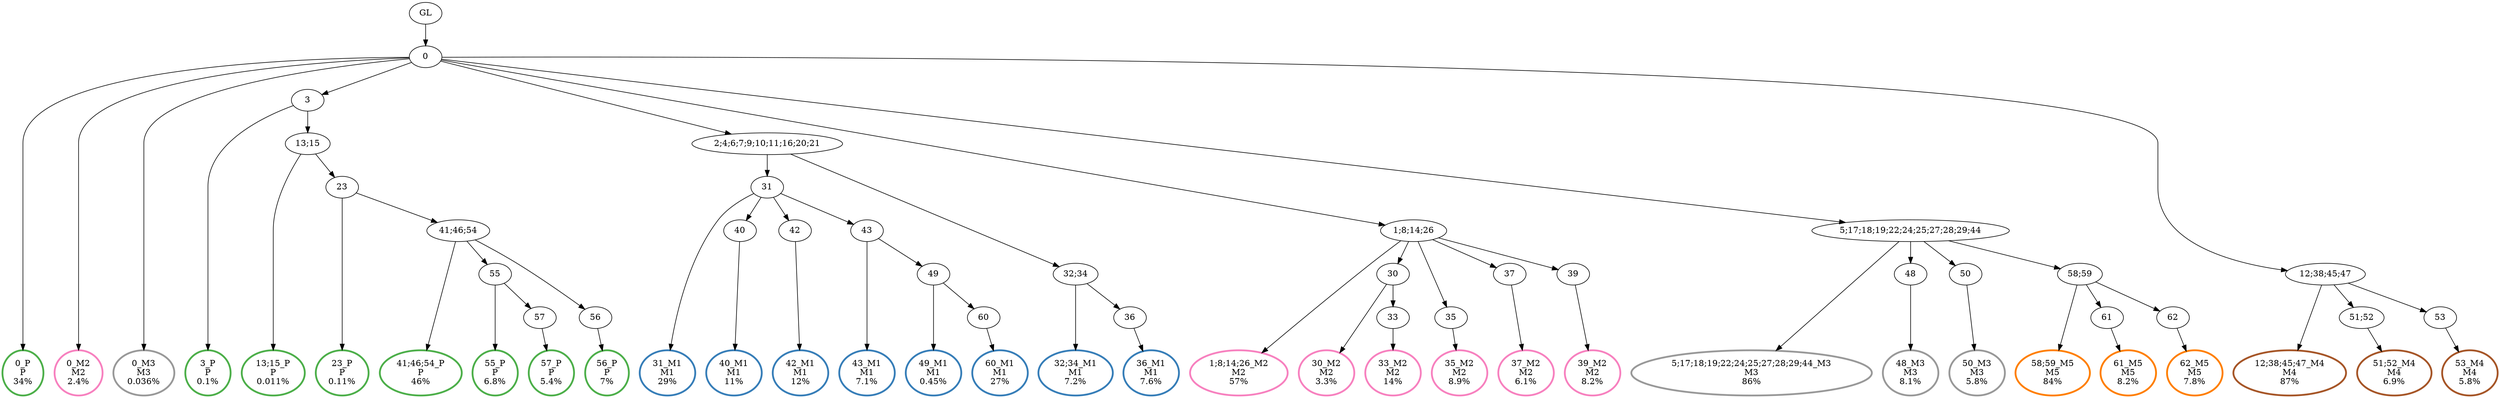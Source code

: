 digraph T {
	{
		rank=same
		63 [penwidth=3,colorscheme=set19,color=3,label="0_P\nP\n34%"]
		61 [penwidth=3,colorscheme=set19,color=3,label="3_P\nP\n0.1%"]
		59 [penwidth=3,colorscheme=set19,color=3,label="13;15_P\nP\n0.011%"]
		57 [penwidth=3,colorscheme=set19,color=3,label="23_P\nP\n0.11%"]
		55 [penwidth=3,colorscheme=set19,color=3,label="41;46;54_P\nP\n46%"]
		53 [penwidth=3,colorscheme=set19,color=3,label="55_P\nP\n6.8%"]
		51 [penwidth=3,colorscheme=set19,color=3,label="57_P\nP\n5.4%"]
		49 [penwidth=3,colorscheme=set19,color=3,label="56_P\nP\n7%"]
		46 [penwidth=3,colorscheme=set19,color=2,label="31_M1\nM1\n29%"]
		44 [penwidth=3,colorscheme=set19,color=2,label="40_M1\nM1\n11%"]
		42 [penwidth=3,colorscheme=set19,color=2,label="42_M1\nM1\n12%"]
		40 [penwidth=3,colorscheme=set19,color=2,label="43_M1\nM1\n7.1%"]
		38 [penwidth=3,colorscheme=set19,color=2,label="49_M1\nM1\n0.45%"]
		36 [penwidth=3,colorscheme=set19,color=2,label="60_M1\nM1\n27%"]
		34 [penwidth=3,colorscheme=set19,color=2,label="32;34_M1\nM1\n7.2%"]
		32 [penwidth=3,colorscheme=set19,color=2,label="36_M1\nM1\n7.6%"]
		31 [penwidth=3,colorscheme=set19,color=8,label="0_M2\nM2\n2.4%"]
		29 [penwidth=3,colorscheme=set19,color=8,label="1;8;14;26_M2\nM2\n57%"]
		27 [penwidth=3,colorscheme=set19,color=8,label="30_M2\nM2\n3.3%"]
		25 [penwidth=3,colorscheme=set19,color=8,label="33_M2\nM2\n14%"]
		23 [penwidth=3,colorscheme=set19,color=8,label="35_M2\nM2\n8.9%"]
		21 [penwidth=3,colorscheme=set19,color=8,label="37_M2\nM2\n6.1%"]
		19 [penwidth=3,colorscheme=set19,color=8,label="39_M2\nM2\n8.2%"]
		18 [penwidth=3,colorscheme=set19,color=9,label="0_M3\nM3\n0.036%"]
		16 [penwidth=3,colorscheme=set19,color=9,label="5;17;18;19;22;24;25;27;28;29;44_M3\nM3\n86%"]
		14 [penwidth=3,colorscheme=set19,color=9,label="48_M3\nM3\n8.1%"]
		12 [penwidth=3,colorscheme=set19,color=9,label="50_M3\nM3\n5.8%"]
		10 [penwidth=3,colorscheme=set19,color=7,label="12;38;45;47_M4\nM4\n87%"]
		8 [penwidth=3,colorscheme=set19,color=7,label="51;52_M4\nM4\n6.9%"]
		6 [penwidth=3,colorscheme=set19,color=7,label="53_M4\nM4\n5.8%"]
		4 [penwidth=3,colorscheme=set19,color=5,label="58;59_M5\nM5\n84%"]
		2 [penwidth=3,colorscheme=set19,color=5,label="61_M5\nM5\n8.2%"]
		0 [penwidth=3,colorscheme=set19,color=5,label="62_M5\nM5\n7.8%"]
	}
	65 [label="GL"]
	64 [label="0"]
	62 [label="3"]
	60 [label="13;15"]
	58 [label="23"]
	56 [label="41;46;54"]
	54 [label="55"]
	52 [label="57"]
	50 [label="56"]
	48 [label="2;4;6;7;9;10;11;16;20;21"]
	47 [label="31"]
	45 [label="40"]
	43 [label="42"]
	41 [label="43"]
	39 [label="49"]
	37 [label="60"]
	35 [label="32;34"]
	33 [label="36"]
	30 [label="1;8;14;26"]
	28 [label="30"]
	26 [label="33"]
	24 [label="35"]
	22 [label="37"]
	20 [label="39"]
	17 [label="5;17;18;19;22;24;25;27;28;29;44"]
	15 [label="48"]
	13 [label="50"]
	11 [label="12;38;45;47"]
	9 [label="51;52"]
	7 [label="53"]
	5 [label="58;59"]
	3 [label="61"]
	1 [label="62"]
	65 -> 64
	64 -> 63
	64 -> 62
	64 -> 48
	64 -> 31
	64 -> 30
	64 -> 18
	64 -> 17
	64 -> 11
	62 -> 61
	62 -> 60
	60 -> 59
	60 -> 58
	58 -> 57
	58 -> 56
	56 -> 55
	56 -> 54
	56 -> 50
	54 -> 53
	54 -> 52
	52 -> 51
	50 -> 49
	48 -> 47
	48 -> 35
	47 -> 46
	47 -> 45
	47 -> 43
	47 -> 41
	45 -> 44
	43 -> 42
	41 -> 40
	41 -> 39
	39 -> 38
	39 -> 37
	37 -> 36
	35 -> 34
	35 -> 33
	33 -> 32
	30 -> 29
	30 -> 28
	30 -> 24
	30 -> 22
	30 -> 20
	28 -> 27
	28 -> 26
	26 -> 25
	24 -> 23
	22 -> 21
	20 -> 19
	17 -> 16
	17 -> 15
	17 -> 13
	17 -> 5
	15 -> 14
	13 -> 12
	11 -> 10
	11 -> 9
	11 -> 7
	9 -> 8
	7 -> 6
	5 -> 4
	5 -> 3
	5 -> 1
	3 -> 2
	1 -> 0
}
